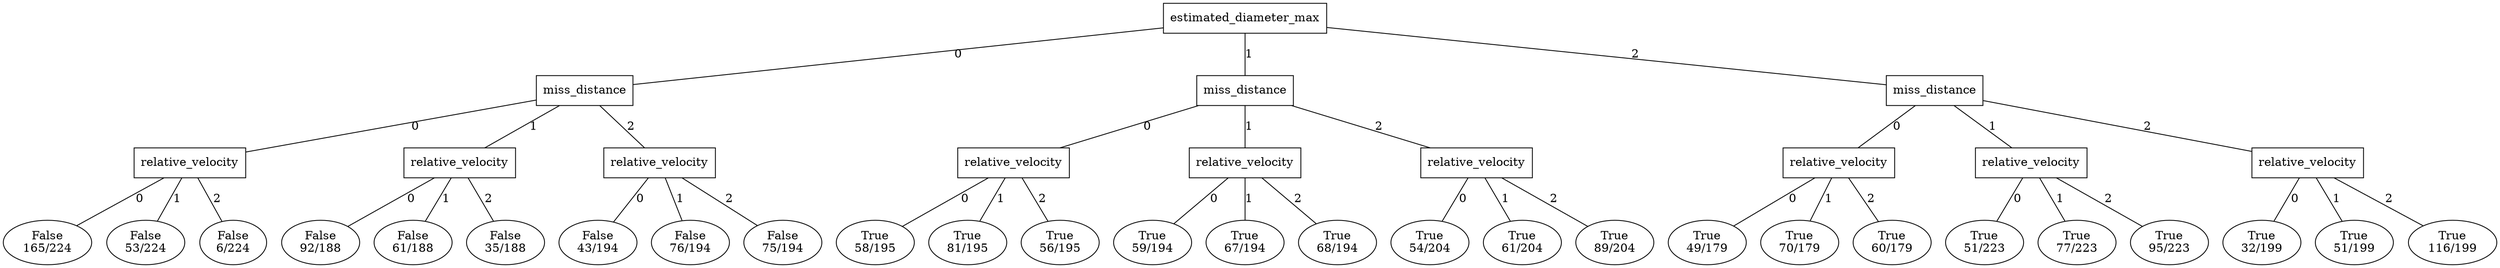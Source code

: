 strict graph {
	node0 [label=estimated_diameter_max shape=box]
	node1 [label=miss_distance shape=box]
	node0 -- node1 [label=0]
	node2 [label=relative_velocity shape=box]
	node1 -- node2 [label=0]
	node4 [label="False
165/224" shape=ellipse]
	node2 -- node4 [label=0]
	node6 [label="False
53/224" shape=ellipse]
	node2 -- node6 [label=1]
	node8 [label="False
6/224" shape=ellipse]
	node2 -- node8 [label=2]
	node9 [label=relative_velocity shape=box]
	node1 -- node9 [label=1]
	node11 [label="False
92/188" shape=ellipse]
	node9 -- node11 [label=0]
	node13 [label="False
61/188" shape=ellipse]
	node9 -- node13 [label=1]
	node15 [label="False
35/188" shape=ellipse]
	node9 -- node15 [label=2]
	node16 [label=relative_velocity shape=box]
	node1 -- node16 [label=2]
	node18 [label="False
43/194" shape=ellipse]
	node16 -- node18 [label=0]
	node20 [label="False
76/194" shape=ellipse]
	node16 -- node20 [label=1]
	node22 [label="False
75/194" shape=ellipse]
	node16 -- node22 [label=2]
	node23 [label=miss_distance shape=box]
	node0 -- node23 [label=1]
	node24 [label=relative_velocity shape=box]
	node23 -- node24 [label=0]
	node26 [label="True
58/195" shape=ellipse]
	node24 -- node26 [label=0]
	node28 [label="True
81/195" shape=ellipse]
	node24 -- node28 [label=1]
	node30 [label="True
56/195" shape=ellipse]
	node24 -- node30 [label=2]
	node31 [label=relative_velocity shape=box]
	node23 -- node31 [label=1]
	node33 [label="True
59/194" shape=ellipse]
	node31 -- node33 [label=0]
	node35 [label="True
67/194" shape=ellipse]
	node31 -- node35 [label=1]
	node37 [label="True
68/194" shape=ellipse]
	node31 -- node37 [label=2]
	node38 [label=relative_velocity shape=box]
	node23 -- node38 [label=2]
	node40 [label="True
54/204" shape=ellipse]
	node38 -- node40 [label=0]
	node42 [label="True
61/204" shape=ellipse]
	node38 -- node42 [label=1]
	node44 [label="True
89/204" shape=ellipse]
	node38 -- node44 [label=2]
	node45 [label=miss_distance shape=box]
	node0 -- node45 [label=2]
	node46 [label=relative_velocity shape=box]
	node45 -- node46 [label=0]
	node48 [label="True
49/179" shape=ellipse]
	node46 -- node48 [label=0]
	node50 [label="True
70/179" shape=ellipse]
	node46 -- node50 [label=1]
	node52 [label="True
60/179" shape=ellipse]
	node46 -- node52 [label=2]
	node53 [label=relative_velocity shape=box]
	node45 -- node53 [label=1]
	node55 [label="True
51/223" shape=ellipse]
	node53 -- node55 [label=0]
	node57 [label="True
77/223" shape=ellipse]
	node53 -- node57 [label=1]
	node59 [label="True
95/223" shape=ellipse]
	node53 -- node59 [label=2]
	node60 [label=relative_velocity shape=box]
	node45 -- node60 [label=2]
	node62 [label="True
32/199" shape=ellipse]
	node60 -- node62 [label=0]
	node64 [label="True
51/199" shape=ellipse]
	node60 -- node64 [label=1]
	node66 [label="True
116/199" shape=ellipse]
	node60 -- node66 [label=2]
}
